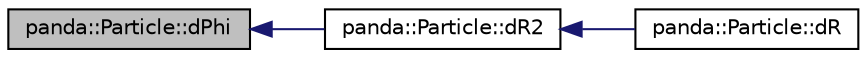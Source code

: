 digraph G
{
  edge [fontname="Helvetica",fontsize="10",labelfontname="Helvetica",labelfontsize="10"];
  node [fontname="Helvetica",fontsize="10",shape=record];
  rankdir=LR;
  Node1 [label="panda::Particle::dPhi",height=0.2,width=0.4,color="black", fillcolor="grey75", style="filled" fontcolor="black"];
  Node1 -> Node2 [dir=back,color="midnightblue",fontsize="10",style="solid"];
  Node2 [label="panda::Particle::dR2",height=0.2,width=0.4,color="black", fillcolor="white", style="filled",URL="$classpanda_1_1Particle.html#a31b515f8bcd6d64227ec24dd4b9682c3"];
  Node2 -> Node3 [dir=back,color="midnightblue",fontsize="10",style="solid"];
  Node3 [label="panda::Particle::dR",height=0.2,width=0.4,color="black", fillcolor="white", style="filled",URL="$classpanda_1_1Particle.html#adbc50bce85d9da56699bbd7d9ab1e4bf"];
}
